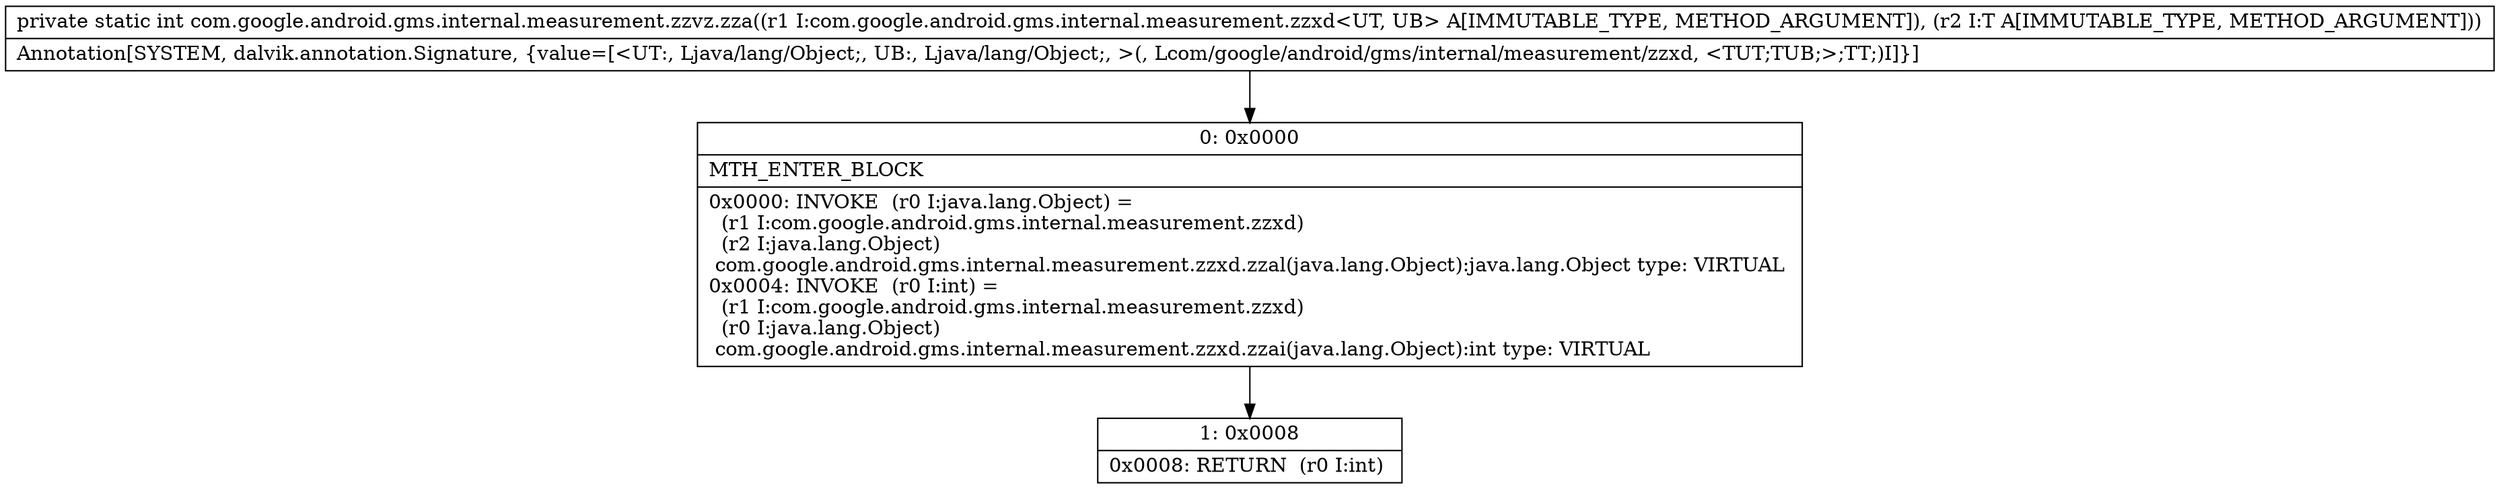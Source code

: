 digraph "CFG forcom.google.android.gms.internal.measurement.zzvz.zza(Lcom\/google\/android\/gms\/internal\/measurement\/zzxd;Ljava\/lang\/Object;)I" {
Node_0 [shape=record,label="{0\:\ 0x0000|MTH_ENTER_BLOCK\l|0x0000: INVOKE  (r0 I:java.lang.Object) = \l  (r1 I:com.google.android.gms.internal.measurement.zzxd)\l  (r2 I:java.lang.Object)\l com.google.android.gms.internal.measurement.zzxd.zzal(java.lang.Object):java.lang.Object type: VIRTUAL \l0x0004: INVOKE  (r0 I:int) = \l  (r1 I:com.google.android.gms.internal.measurement.zzxd)\l  (r0 I:java.lang.Object)\l com.google.android.gms.internal.measurement.zzxd.zzai(java.lang.Object):int type: VIRTUAL \l}"];
Node_1 [shape=record,label="{1\:\ 0x0008|0x0008: RETURN  (r0 I:int) \l}"];
MethodNode[shape=record,label="{private static int com.google.android.gms.internal.measurement.zzvz.zza((r1 I:com.google.android.gms.internal.measurement.zzxd\<UT, UB\> A[IMMUTABLE_TYPE, METHOD_ARGUMENT]), (r2 I:T A[IMMUTABLE_TYPE, METHOD_ARGUMENT]))  | Annotation[SYSTEM, dalvik.annotation.Signature, \{value=[\<UT:, Ljava\/lang\/Object;, UB:, Ljava\/lang\/Object;, \>(, Lcom\/google\/android\/gms\/internal\/measurement\/zzxd, \<TUT;TUB;\>;TT;)I]\}]\l}"];
MethodNode -> Node_0;
Node_0 -> Node_1;
}

